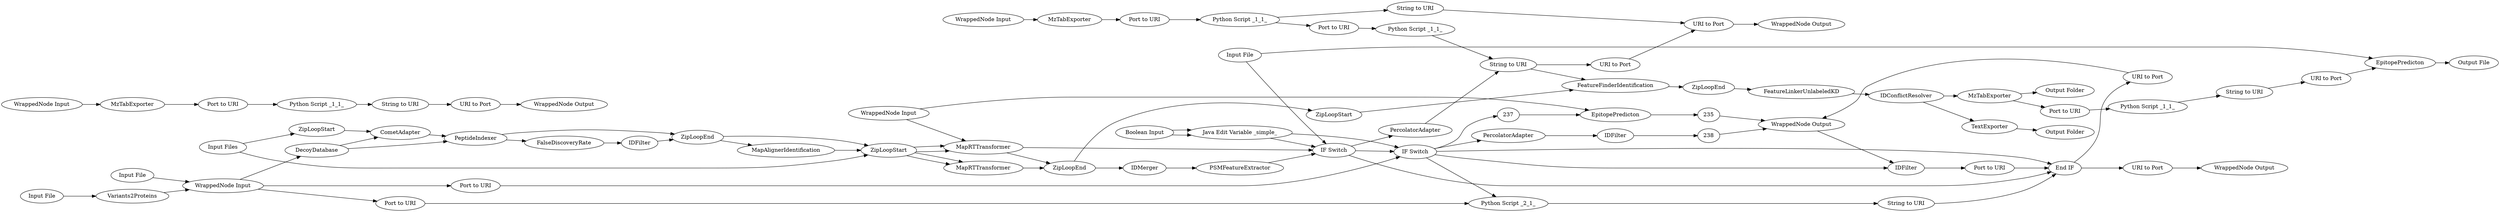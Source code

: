 digraph {
	2 [label="Input File"]
	13 [label=MapAlignerIdentification]
	96 [label=ZipLoopStart]
	97 [label=CometAdapter]
	98 [label=PeptideIndexer]
	101 [label=IDMerger]
	103 [label=PSMFeatureExtractor]
	106 [label=ZipLoopStart]
	107 [label=ZipLoopEnd]
	110 [label=FeatureLinkerUnlabeledKD]
	119 [label="Input File"]
	121 [label=IDFilter]
	122 [label=MapRTTransformer]
	123 [label=FalseDiscoveryRate]
	132 [label=ZipLoopEnd]
	139 [label=ZipLoopEnd]
	140 [label=ZipLoopStart]
	172 [label="Input File"]
	182 [label=Variants2Proteins]
	183 [label=DecoyDatabase]
	188 [label=MzTabExporter]
	189 [label=TextExporter]
	191 [label="Input Files"]
	192 [label=FeatureFinderIdentification]
	193 [label=IDConflictResolver]
	194 [label="Output Folder"]
	195 [label="Output Folder"]
	197 [label=EpitopePredicton]
	5 [label="Python Script _1_1_"]
	6 [label="URI to Port"]
	7 [label="String to URI"]
	196 [label="Port to URI"]
	201 [label="Output File"]
	205 [label=PercolatorAdapter]
	208 [label=IDFilter]
	185 [label=PercolatorAdapter]
	224 [label="IF Switch"]
	225 [label="Port to URI"]
	226 [label="URI to Port"]
	227 [label="End IF"]
	228 [label="WrappedNode Input"]
	229 [label="WrappedNode Output"]
	230 [label="Boolean Input"]
	231 [label="Java Edit Variable _simple_"]
	233 [label=IDMerger]
	234 [label=EpitopePredicton]
	206 [label="URI to Port"]
	207 [label="Port to URI"]
	208 [label="String to URI"]
	209 [label="Python Script _1_1_"]
	210 [label="WrappedNode Input"]
	211 [label="WrappedNode Output"]
	236 [label=IDFilter]
	202 [label=MzTabExporter]
	210 [label="Python Script _1_1_"]
	211 [label="URI to Port"]
	212 [label="String to URI"]
	213 [label="Port to URI"]
	214 [label="WrappedNode Input"]
	215 [label="WrappedNode Output"]
	216 [label="Port to URI"]
	217 [label="Python Script _1_1_"]
	218 [label=MzTabExporter]
	219 [label="URI to Port"]
	220 [label="String to URI"]
	221 [label="WrappedNode Input"]
	222 [label="WrappedNode Output"]
	241 [label="Port to URI"]
	243 [label="URI to Port"]
	244 [label=IDFilter]
	225 [label=MapRTTransformer]
	167 [label="URI to Port"]
	168 [label="String to URI"]
	169 [label="Python Script _2_1_"]
	170 [label="Port to URI"]
	171 [label="Port to URI"]
	226 [label="IF Switch"]
	227 [label="End IF"]
	230 [label="Boolean Input"]
	231 [label="Java Edit Variable _simple_"]
	232 [label="WrappedNode Input"]
	233 [label="WrappedNode Output"]
	5 -> 7
	7 -> 6
	196 -> 5
	206 -> 211
	207 -> 209
	208 -> 206
	209 -> 208
	210 -> 207
	202 -> 213
	210 -> 212
	211 -> 215
	212 -> 211
	213 -> 210
	214 -> 202
	216 -> 217
	217 -> 220
	218 -> 216
	219 -> 222
	220 -> 219
	221 -> 218
	185 -> 236
	224 -> 226
	224 -> 227
	225 -> 224
	226 -> 237
	226 -> 244
	226 -> 185
	227 -> 243
	228 -> 225
	228 -> 234
	230 -> 231
	231 -> 224
	233 -> 244
	234 -> 235
	235 -> 233
	236 -> 238
	237 -> 234
	238 -> 233
	241 -> 227
	243 -> 229
	244 -> 241
	167 -> 233
	168 -> 227
	169 -> 168
	170 -> 169
	171 -> 226
	226 -> 227
	226 -> 169
	227 -> 167
	230 -> 231
	231 -> 226
	232 -> 170
	232 -> 171
	2 -> 232
	13 -> 106
	96 -> 97
	97 -> 98
	98 -> 123
	98 -> 132
	101 -> 103
	103 -> 224
	106 -> 225
	106 -> 225
	106 -> 122
	106 -> 122
	107 -> 110
	110 -> 193
	119 -> 224
	119 -> 197
	121 -> 132
	122 -> 139
	123 -> 121
	132 -> 13
	132 -> 106
	139 -> 140
	139 -> 101
	140 -> 192
	172 -> 182
	182 -> 232
	183 -> 98
	183 -> 97
	188 -> 196
	188 -> 194
	189 -> 195
	191 -> 106
	191 -> 96
	192 -> 107
	193 -> 189
	193 -> 188
	197 -> 201
	6 -> 197
	205 -> 208
	208 -> 192
	224 -> 205
	225 -> 139
	232 -> 183
	rankdir=LR
}
